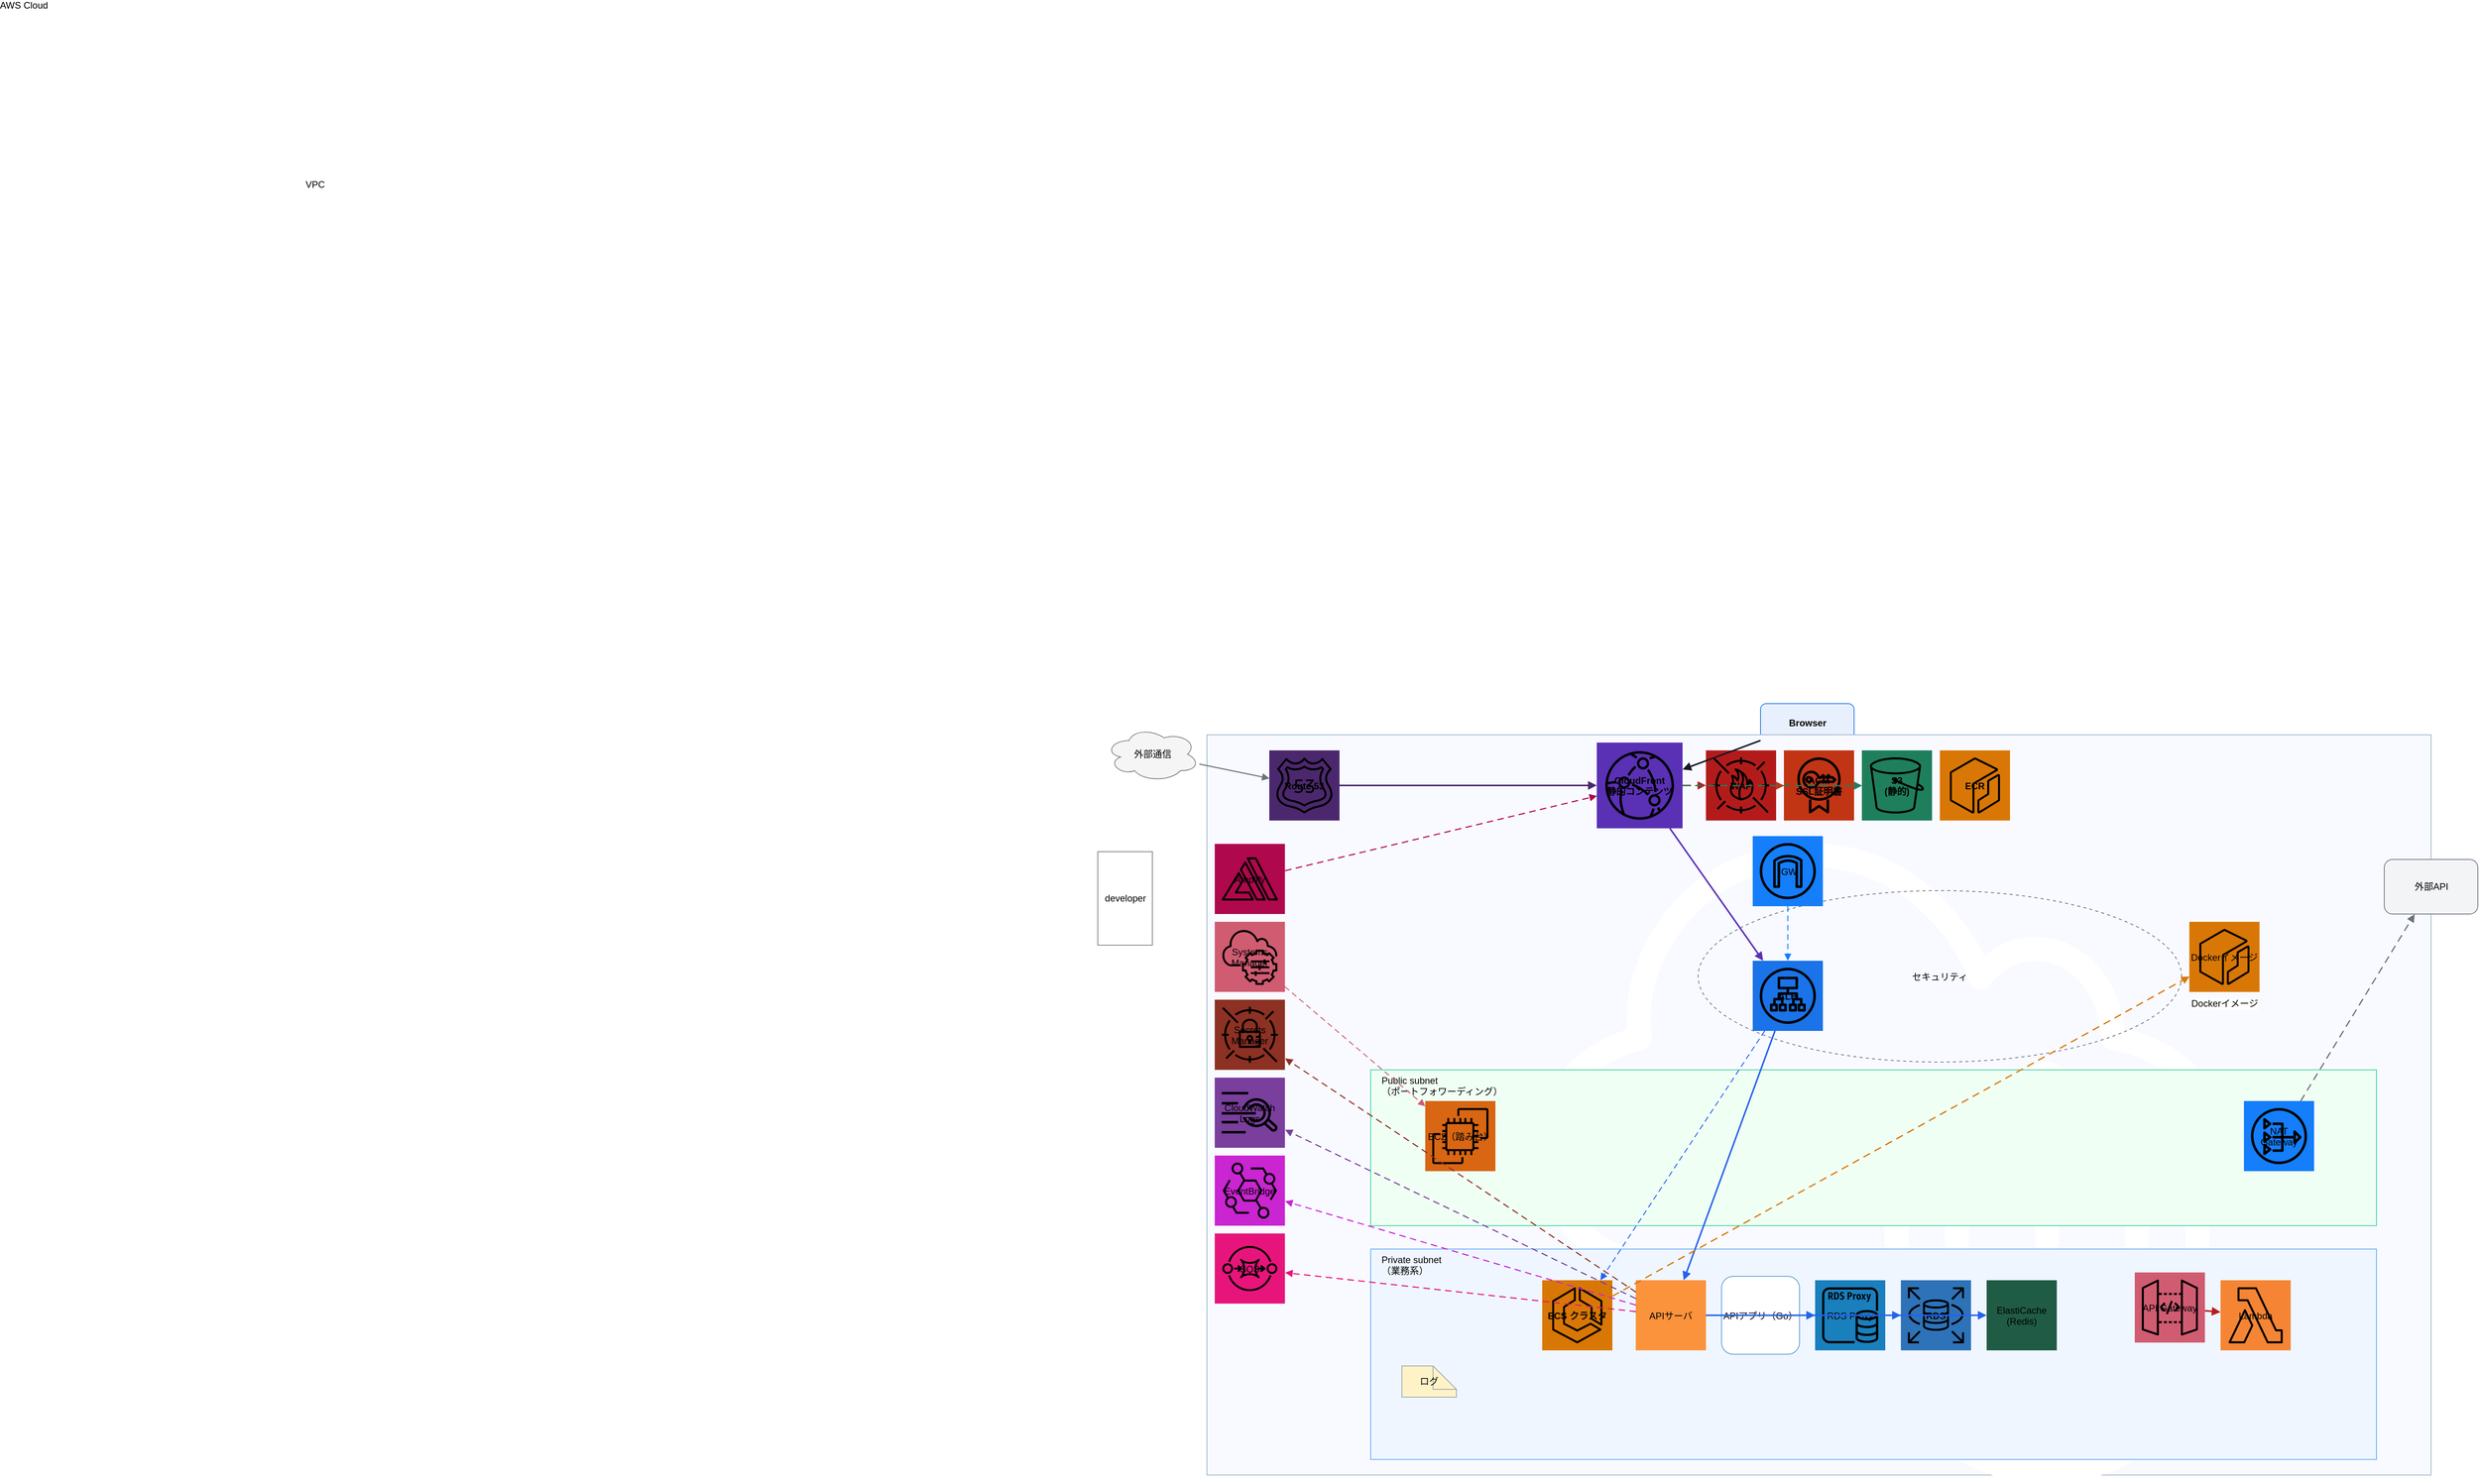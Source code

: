 <mxfile version="24.7.12" type="device" pages="1" libs="aws4">
  <diagram id="aws-ecs-arch-1" name="AWS Architecture">
    <mxGraphModel dx="1600" dy="900" grid="1" gridSize="10" guides="1" tooltips="1" connect="1" arrows="1" fold="1" page="1" pageScale="1" pageWidth="1920" pageHeight="1080" math="0" shadow="0">
      <root>
        <mxCell id="0"/>
        <mxCell id="1" parent="0"/>

        <!-- ===== Non-AWS outer items ===== -->
        <mxCell id="browser" value="Browser" style="shape=mxgraph.basic.device;html=1;rounded=1;strokeColor=#1A73E8;fillColor=#E8F0FE;fontStyle=1" vertex="1" parent="1">
          <mxGeometry x="880" y="20" width="120" height="50" as="geometry"/>
        </mxCell>
        <mxCell id="extComm" value="外部通信" style="shape=cloud;html=1;strokeColor=#7D7D7D;fillColor=#F5F5F5" vertex="1" parent="1">
          <mxGeometry x="40" y="50" width="120" height="70" as="geometry"/>
        </mxCell>
        <mxCell id="developer" value="developer" style="shape=mxgraph.people.person;html=1;strokeColor=#7D7D7D;fillColor=#FFFFFF" vertex="1" parent="1">
          <mxGeometry x="30" y="210" width="70" height="120" as="geometry"/>
        </mxCell>

        <!-- ===== AWS Cloud group ===== -->
        <mxCell id="awsCloud" value="AWS Cloud" style="shape=mxgraph.aws4.group;grIcon=mxgraph.aws4.aws_cloud_alt;labelPosition=left;verticalLabelPosition=top;align=left;verticalAlign=top;spacingLeft=20;strokeColor=#A0B3C6;fillColor=#F8FAFF;dashed=0;rounded=1" vertex="1" parent="1">
          <mxGeometry x="170" y="60" width="1570" height="950" as="geometry"/>
        </mxCell>

        <!-- ===== Global Services (top) ===== -->
        <mxCell id="route53" value="Route 53" style="shape=mxgraph.aws4.resourceIcon;resIcon=mxgraph.aws4.route_53;fillColor=#4B286D;fontStyle=1" vertex="1" parent="awsCloud">
          <mxGeometry x="80" y="20" width="90" height="90" as="geometry"/>
        </mxCell>
        <mxCell id="cloudfront" value="CloudFront&#10;静的コンテンツ" style="shape=mxgraph.aws4.resourceIcon;resIcon=mxgraph.aws4.cloudfront;fillColor=#5A30B5;fontStyle=1" vertex="1" parent="awsCloud">
          <mxGeometry x="500" y="10" width="110" height="110" as="geometry"/>
        </mxCell>
        <mxCell id="waf" value="WAF" style="shape=mxgraph.aws4.resourceIcon;resIcon=mxgraph.aws4.waf;fillColor=#B31B1B;fontStyle=1" vertex="1" parent="awsCloud">
          <mxGeometry x="640" y="20" width="90" height="90" as="geometry"/>
        </mxCell>
        <mxCell id="acm" value="ACM&#10;SSL証明書" style="shape=mxgraph.aws4.resourceIcon;resIcon=mxgraph.aws4.certificate_manager;fillColor=#C13515;fontStyle=1" vertex="1" parent="awsCloud">
          <mxGeometry x="740" y="20" width="90" height="90" as="geometry"/>
        </mxCell>
        <mxCell id="s3static" value="S3&#10;(静的)" style="shape=mxgraph.aws4.resourceIcon;resIcon=mxgraph.aws4.s3;fillColor=#1F7F5C;fontStyle=1" vertex="1" parent="awsCloud">
          <mxGeometry x="840" y="20" width="90" height="90" as="geometry"/>
        </mxCell>
        <mxCell id="ecrTop" value="ECR" style="shape=mxgraph.aws4.resourceIcon;resIcon=mxgraph.aws4.ecr;fillColor=#D97706;fontStyle=1" vertex="1" parent="awsCloud">
          <mxGeometry x="940" y="20" width="90" height="90" as="geometry"/>
        </mxCell>

        <!-- ===== Left-side AWS aux services ===== -->
        <mxCell id="amplify" value="Amplify" style="shape=mxgraph.aws4.resourceIcon;resIcon=mxgraph.aws4.amplify;fillColor=#B0084D" vertex="1" parent="awsCloud">
          <mxGeometry x="10" y="140" width="90" height="90" as="geometry"/>
        </mxCell>
        <mxCell id="ssm" value="Systems&#10;Manager" style="shape=mxgraph.aws4.resourceIcon;resIcon=mxgraph.aws4.systems_manager;fillColor=#D05C72" vertex="1" parent="awsCloud">
          <mxGeometry x="10" y="240" width="90" height="90" as="geometry"/>
        </mxCell>
        <mxCell id="secrets" value="Secrets&#10;Manager" style="shape=mxgraph.aws4.resourceIcon;resIcon=mxgraph.aws4.secrets_manager;fillColor=#8C3123" vertex="1" parent="awsCloud">
          <mxGeometry x="10" y="340" width="90" height="90" as="geometry"/>
        </mxCell>
        <mxCell id="cwlogs" value="CloudWatch&#10;Logs" style="shape=mxgraph.aws4.resourceIcon;resIcon=mxgraph.aws4.cloudwatch_logs;fillColor=#7A3E9D" vertex="1" parent="awsCloud">
          <mxGeometry x="10" y="440" width="90" height="90" as="geometry"/>
        </mxCell>
        <mxCell id="eventbridge" value="EventBridge" style="shape=mxgraph.aws4.resourceIcon;resIcon=mxgraph.aws4.eventbridge;fillColor=#C925D1" vertex="1" parent="awsCloud">
          <mxGeometry x="10" y="540" width="90" height="90" as="geometry"/>
        </mxCell>
        <mxCell id="sqs" value="SQS" style="shape=mxgraph.aws4.resourceIcon;resIcon=mxgraph.aws4.sqs;fillColor=#E7157B" vertex="1" parent="awsCloud">
          <mxGeometry x="10" y="640" width="90" height="90" as="geometry"/>
        </mxCell>

        <!-- ===== VPC group ===== -->
        <mxCell id="vpc" value="VPC" style="shape=mxgraph.aws4.vpc;labelPosition=left;verticalLabelPosition=top;align=left;verticalAlign=top;spacingLeft=12;fillColor=#FFFFFF;strokeColor=#1D4ED8" vertex="1" parent="awsCloud">
          <mxGeometry x="180" y="120" width="1350" height="840" as="geometry"/>
        </mxCell>

        <!-- Internet Gateway -->
        <mxCell id="igw" value="IGW" style="shape=mxgraph.aws4.resourceIcon;resIcon=mxgraph.aws4.internet_gateway;fillColor=#147EFB" vertex="1" parent="vpc">
          <mxGeometry x="520" y="10" width="90" height="90" as="geometry"/>
        </mxCell>

        <!-- Security annotation (visual ring) -->
        <mxCell id="securityRing" value="セキュリティ" style="ellipse;perimeter=ellipsePerimeter;dashed=1;dashPattern=4 4;strokeColor=#6B7280;fillColor=none;fontSize=12" vertex="1" parent="vpc">
          <mxGeometry x="450" y="80" width="620" height="220" as="geometry"/>
        </mxCell>

        <!-- ALB -->
        <mxCell id="alb" value="ALB" style="shape=mxgraph.aws4.resourceIcon;resIcon=mxgraph.aws4.application_load_balancer;fillColor=#1A73E8;fontStyle=1" vertex="1" parent="vpc">
          <mxGeometry x="520" y="170" width="90" height="90" as="geometry"/>
        </mxCell>

        <!-- Public Subnet -->
        <mxCell id="pubSubnet" value="Public subnet&#10;（ポートフォワーディング）" style="shape=mxgraph.aws4.public_subnet;align=left;verticalAlign=top;spacingLeft=12;fillColor=#F0FFF4;strokeColor=#34D399" vertex="1" parent="vpc">
          <mxGeometry x="30" y="310" width="1290" height="200" as="geometry"/>
        </mxCell>
        <mxCell id="bastion" value="EC2（踏み台）" style="shape=mxgraph.aws4.resourceIcon;resIcon=mxgraph.aws4.ec2;fillColor=#D86613" vertex="1" parent="pubSubnet">
          <mxGeometry x="70" y="40" width="90" height="90" as="geometry"/>
        </mxCell>
        <mxCell id="nat" value="NAT&#10;Gateway" style="shape=mxgraph.aws4.resourceIcon;resIcon=mxgraph.aws4.nat_gateway;fillColor=#147EFB" vertex="1" parent="pubSubnet">
          <mxGeometry x="1120" y="40" width="90" height="90" as="geometry"/>
        </mxCell>

        <!-- Private Subnet -->
        <mxCell id="priSubnet" value="Private subnet&#10;（業務系）" style="shape=mxgraph.aws4.private_subnet;align=left;verticalAlign=top;spacingLeft=12;fillColor=#EFF6FF;strokeColor=#60A5FA" vertex="1" parent="vpc">
          <mxGeometry x="30" y="540" width="1290" height="270" as="geometry"/>
        </mxCell>

        <!-- ECS & API Server -->
        <mxCell id="ecsCluster" value="ECS クラスタ" style="shape=mxgraph.aws4.resourceIcon;resIcon=mxgraph.aws4.ecs;fillColor=#D97706;fontStyle=1" vertex="1" parent="priSubnet">
          <mxGeometry x="220" y="40" width="90" height="90" as="geometry"/>
        </mxCell>
        <mxCell id="apiServer" value="APIサーバ" style="shape=mxgraph.aws4.resourceIcon;resIcon=mxgraph.aws4.ecs_container;fillColor=#FB923C" vertex="1" parent="priSubnet">
          <mxGeometry x="340" y="40" width="90" height="90" as="geometry"/>
        </mxCell>

        <!-- API Gateway & Lambda -->
        <mxCell id="apiGw" value="API Gateway" style="shape=mxgraph.aws4.resourceIcon;resIcon=mxgraph.aws4.api_gateway;fillColor=#D05C72" vertex="1" parent="priSubnet">
          <mxGeometry x="980" y="30" width="90" height="90" as="geometry"/>
        </mxCell>
        <mxCell id="lambda" value="Lambda" style="shape=mxgraph.aws4.resourceIcon;resIcon=mxgraph.aws4.lambda;fillColor=#F58534" vertex="1" parent="priSubnet">
          <mxGeometry x="1090" y="40" width="90" height="90" as="geometry"/>
        </mxCell>

        <!-- Datastores -->
        <mxCell id="rdsProxy" value="RDS Proxy" style="shape=mxgraph.aws4.resourceIcon;resIcon=mxgraph.aws4.rds_proxy;fillColor=#1A7FBD" vertex="1" parent="priSubnet">
          <mxGeometry x="570" y="40" width="90" height="90" as="geometry"/>
        </mxCell>
        <mxCell id="rds" value="RDS" style="shape=mxgraph.aws4.resourceIcon;resIcon=mxgraph.aws4.rds;fillColor=#2E73B8;fontStyle=1" vertex="1" parent="priSubnet">
          <mxGeometry x="680" y="40" width="90" height="90" as="geometry"/>
        </mxCell>
        <mxCell id="redis" value="ElastiCache&#10;(Redis)" style="shape=mxgraph.aws4.resourceIcon;resIcon=mxgraph.aws4.elasticache_redis;fillColor=#205B45" vertex="1" parent="priSubnet">
          <mxGeometry x="790" y="40" width="90" height="90" as="geometry"/>
        </mxCell>

        <!-- API (app icon box for Go) -->
        <mxCell id="apiBox" value="APIアプリ（Go）" style="rounded=1;strokeColor=#5B9BD5;fillColor=#FFFFFF;dashed=0;align=center;verticalAlign=middle;fontSize=12" vertex="1" parent="priSubnet">
          <mxGeometry x="450" y="35" width="100" height="100" as="geometry"/>
        </mxCell>

        <!-- Logging label inside private subnet -->
        <mxCell id="logLabel" value="ログ" style="shape=note;whiteSpace=wrap;html=1;strokeColor=#9CA3AF;fillColor=#FEF3C7;fontSize=12" vertex="1" parent="priSubnet">
          <mxGeometry x="40" y="150" width="70" height="40" as="geometry"/>
        </mxCell>

        <!-- ECR (upper-right inside VPC section for Docker image reference) -->
        <mxCell id="ecrBubble1" value="Dockerイメージ" style="shape=mxgraph.aws4.resourceIcon;resIcon=mxgraph.aws4.ecr;fillColor=#D97706" vertex="1" parent="vpc">
          <mxGeometry x="1080" y="120" width="90" height="90" as="geometry"/>
        </mxCell>

        <!-- External API target (outside via NAT) -->
        <mxCell id="externalApi" value="外部API" style="shape=mxgraph.misc.web_server;html=1;rounded=1;strokeColor=#6B7280;fillColor=#F3F4F6" vertex="1" parent="awsCloud">
          <mxGeometry x="1510" y="160" width="120" height="70" as="geometry"/>
        </mxCell>

        <!-- ===== Connections (solid) ===== -->
        <mxCell id="e-route53-cf" edge="1" parent="awsCloud" source="route53" target="cloudfront" style="endArrow=block;strokeWidth=2;strokeColor=#4B286D">
          <mxGeometry relative="1" as="geometry"/>
        </mxCell>
        <mxCell id="e-browser-cf" edge="1" parent="awsCloud" source="browser" target="cloudfront" style="endArrow=block;strokeWidth=2;strokeColor=#111827">
          <mxGeometry relative="1" as="geometry"/>
        </mxCell>
        <mxCell id="e-cf-alb" edge="1" parent="vpc" source="cloudfront" target="alb" style="endArrow=block;strokeWidth=2;strokeColor=#5A30B5">
          <mxGeometry relative="1" as="geometry"/>
        </mxCell>
        <mxCell id="e-alb-ecs" edge="1" parent="priSubnet" source="alb" target="apiServer" style="endArrow=block;strokeWidth=2;strokeColor=#2563EB">
          <mxGeometry relative="1" as="geometry"/>
        </mxCell>
        <mxCell id="e-ecs-rdsproxy" edge="1" parent="priSubnet" source="apiServer" target="rdsProxy" style="endArrow=block;strokeWidth=2;strokeColor=#2563EB">
          <mxGeometry relative="1" as="geometry"/>
        </mxCell>
        <mxCell id="e-rdsproxy-rds" edge="1" parent="priSubnet" source="rdsProxy" target="rds" style="endArrow=block;strokeWidth=2;strokeColor=#2563EB">
          <mxGeometry relative="1" as="geometry"/>
        </mxCell>
        <mxCell id="e-ecs-redis" edge="1" parent="priSubnet" source="apiServer" target="redis" style="endArrow=block;strokeWidth=2;strokeColor=#2563EB">
          <mxGeometry relative="1" as="geometry"/>
        </mxCell>
        <mxCell id="e-apigw-lambda" edge="1" parent="priSubnet" source="apiGw" target="lambda" style="endArrow=block;strokeWidth=2;strokeColor=#B91C1C">
          <mxGeometry relative="1" as="geometry"/>
        </mxCell>

        <!-- ===== Connections (dashed / auxiliary) ===== -->
        <mxCell id="e-cf-waf" edge="1" parent="awsCloud" source="cloudfront" target="waf" style="dashed=1;dashPattern=6 4;endArrow=block;strokeWidth=1.8;strokeColor=#B31B1B">
          <mxGeometry relative="1" as="geometry"/>
        </mxCell>
        <mxCell id="e-cf-acm" edge="1" parent="awsCloud" source="cloudfront" target="acm" style="dashed=1;dashPattern=6 4;endArrow=block;strokeWidth=1.6;strokeColor=#C13515">
          <mxGeometry relative="1" as="geometry"/>
        </mxCell>
        <mxCell id="e-cf-s3" edge="1" parent="awsCloud" source="cloudfront" target="s3static" style="dashed=1;dashPattern=6 4;endArrow=block;strokeWidth=1.6;strokeColor=#1F7F5C">
          <mxGeometry relative="1" as="geometry"/>
        </mxCell>
        <mxCell id="e-ecs-ecr" edge="1" parent="vpc" source="ecsCluster" target="ecrBubble1" style="dashed=1;dashPattern=6 4;endArrow=block;strokeWidth=1.6;strokeColor=#D97706">
          <mxGeometry relative="1" as="geometry"/>
        </mxCell>
        <mxCell id="e-nat-externalapi" edge="1" parent="awsCloud" source="nat" target="externalApi" style="dashed=1;dashPattern=6 4;endArrow=block;strokeWidth=1.6;strokeColor=#6B7280">
          <mxGeometry relative="1" as="geometry"/>
        </mxCell>
        <mxCell id="e-amplify-cf" edge="1" parent="awsCloud" source="amplify" target="cloudfront" style="dashed=1;dashPattern=6 4;endArrow=block;strokeWidth=1.4;strokeColor=#B0084D">
          <mxGeometry relative="1" as="geometry"/>
        </mxCell>
        <mxCell id="e-ecs-secrets" edge="1" parent="awsCloud" source="apiServer" target="secrets" style="dashed=1;dashPattern=6 4;endArrow=block;strokeWidth=1.4;strokeColor=#8C3123">
          <mxGeometry relative="1" as="geometry"/>
        </mxCell>
        <mxCell id="e-ecs-cwlogs" edge="1" parent="awsCloud" source="apiServer" target="cwlogs" style="dashed=1;dashPattern=6 4;endArrow=block;strokeWidth=1.4;strokeColor=#7A3E9D">
          <mxGeometry relative="1" as="geometry"/>
        </mxCell>
        <mxCell id="e-ecs-eventbridge" edge="1" parent="awsCloud" source="apiServer" target="eventbridge" style="dashed=1;dashPattern=6 4;endArrow=block;strokeWidth=1.4;strokeColor=#C925D1">
          <mxGeometry relative="1" as="geometry"/>
        </mxCell>
        <mxCell id="e-ecs-sqs" edge="1" parent="awsCloud" source="apiServer" target="sqs" style="dashed=1;dashPattern=6 4;endArrow=block;strokeWidth=1.4;strokeColor=#E7157B">
          <mxGeometry relative="1" as="geometry"/>
        </mxCell>
        <mxCell id="e-ssm-bastion" edge="1" parent="awsCloud" source="ssm" target="bastion" style="dashed=1;dashPattern=6 4;endArrow=block;strokeWidth=1.2;strokeColor=#D05C72">
          <mxGeometry relative="1" as="geometry"/>
        </mxCell>

        <!-- IGW relations -->
        <mxCell id="e-igw-alb" edge="1" parent="vpc" source="igw" target="alb" style="dashed=1;dashPattern=6 4;endArrow=block;strokeWidth=1.2;strokeColor=#147EFB">
          <mxGeometry relative="1" as="geometry"/>
        </mxCell>

        <!-- Labels inside public subnet -->
        <mxCell id="labelDocker" value="Dockerイメージ" style="text;html=1;align=center;verticalAlign=middle;labelBackgroundColor=#FFFFFF;fontSize=12" vertex="1" parent="vpc">
          <mxGeometry x="1070" y="215" width="110" height="20" as="geometry"/>
        </mxCell>

        <!-- Optional: link ALB to ECS cluster box as service -->
        <mxCell id="e-alb-ecsCluster" edge="1" parent="priSubnet" source="alb" target="ecsCluster" style="dashed=1;dashPattern=6 4;endArrow=block;strokeWidth=1.2;strokeColor=#2563EB">
          <mxGeometry relative="1" as="geometry"/>
        </mxCell>

        <!-- Route53 also points to CF (already) and could be record mgmt -->
        <mxCell id="e-extComm-route53" edge="1" parent="1" source="extComm" target="route53" style="endArrow=block;strokeWidth=1.4;strokeColor=#6B7280">
          <mxGeometry relative="1" as="geometry"/>
        </mxCell>
      </root>
    </mxGraphModel>
  </diagram>
</mxfile>
